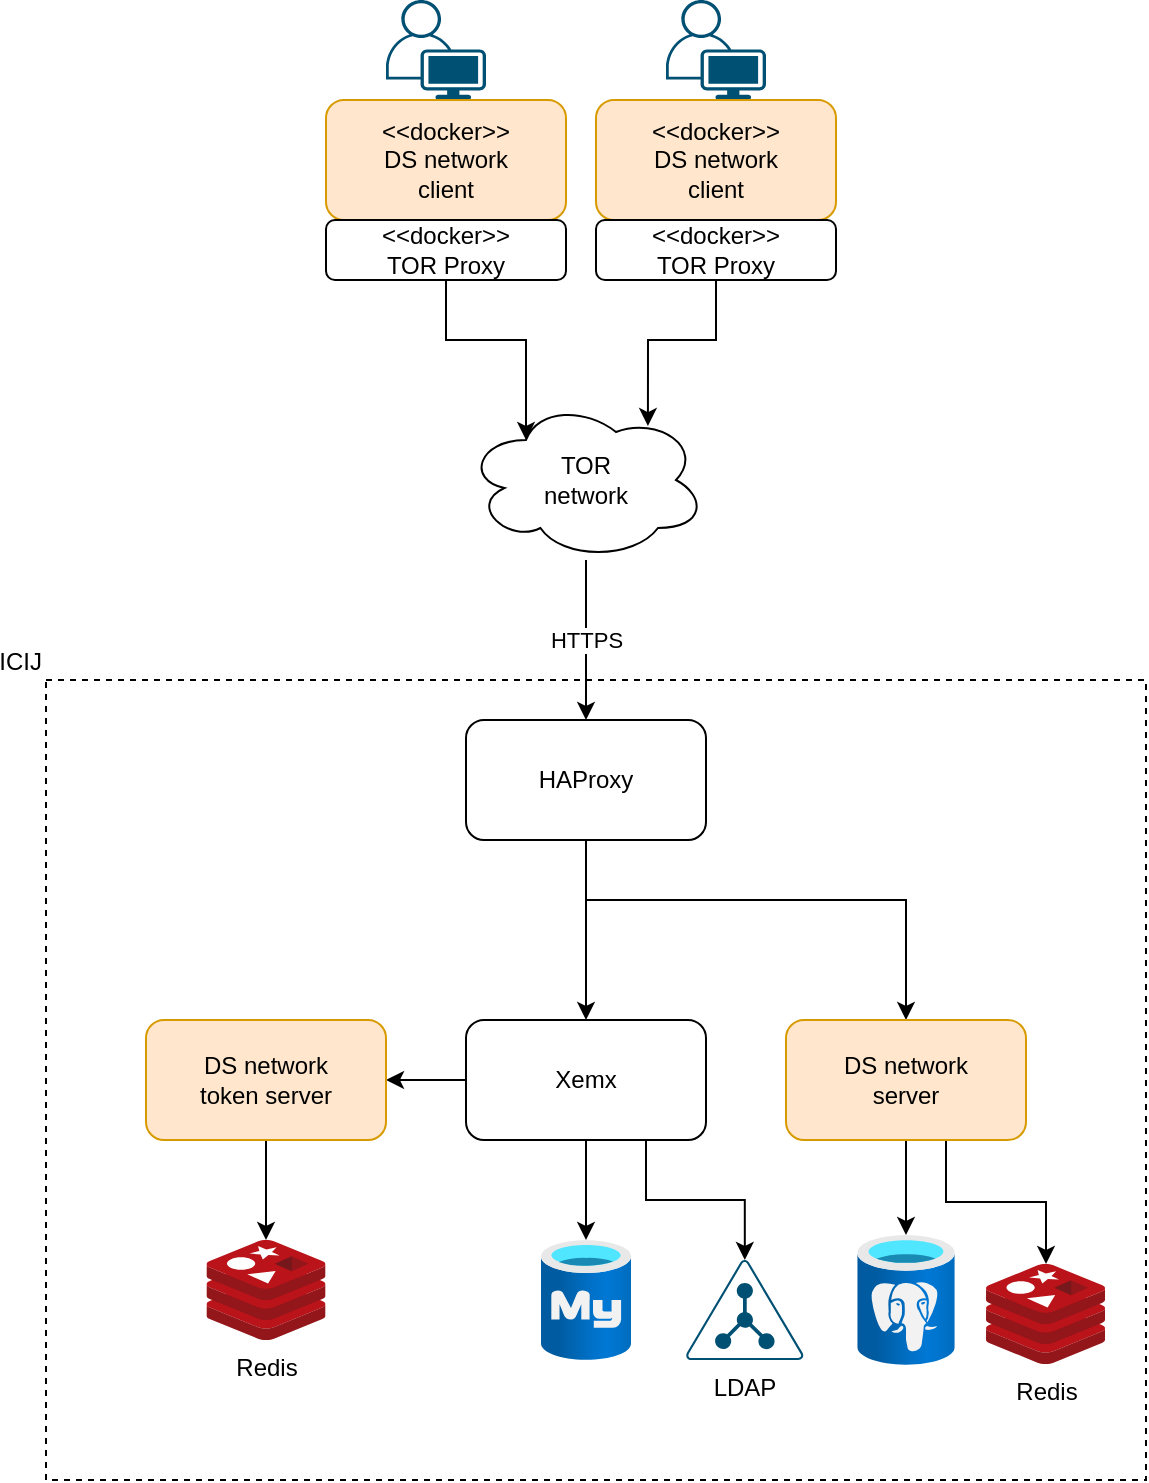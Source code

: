 <mxfile version="17.4.3" type="device"><diagram id="-WJqYuaZIrOUMyFi6twI" name="Page-1"><mxGraphModel dx="1422" dy="793" grid="1" gridSize="10" guides="1" tooltips="1" connect="1" arrows="1" fold="1" page="1" pageScale="1" pageWidth="827" pageHeight="1169" math="0" shadow="0"><root><mxCell id="0"/><mxCell id="1" parent="0"/><mxCell id="HldX3yoCjGLmtjkI9jXF-30" value="ICIJ" style="rounded=0;whiteSpace=wrap;html=1;dashed=1;align=right;labelPosition=left;verticalLabelPosition=top;verticalAlign=bottom;" vertex="1" parent="1"><mxGeometry x="120" y="370" width="550" height="400" as="geometry"/></mxCell><mxCell id="HldX3yoCjGLmtjkI9jXF-9" value="" style="edgeStyle=orthogonalEdgeStyle;rounded=0;orthogonalLoop=1;jettySize=auto;html=1;" edge="1" parent="1" source="HldX3yoCjGLmtjkI9jXF-1" target="HldX3yoCjGLmtjkI9jXF-8"><mxGeometry relative="1" as="geometry"><Array as="points"><mxPoint x="390" y="480"/><mxPoint x="550" y="480"/></Array></mxGeometry></mxCell><mxCell id="HldX3yoCjGLmtjkI9jXF-27" style="edgeStyle=orthogonalEdgeStyle;rounded=0;orthogonalLoop=1;jettySize=auto;html=1;entryX=0.5;entryY=0;entryDx=0;entryDy=0;" edge="1" parent="1" source="HldX3yoCjGLmtjkI9jXF-1" target="HldX3yoCjGLmtjkI9jXF-11"><mxGeometry relative="1" as="geometry"><Array as="points"/></mxGeometry></mxCell><mxCell id="HldX3yoCjGLmtjkI9jXF-1" value="HAProxy" style="rounded=1;whiteSpace=wrap;html=1;" vertex="1" parent="1"><mxGeometry x="330" y="390" width="120" height="60" as="geometry"/></mxCell><mxCell id="HldX3yoCjGLmtjkI9jXF-7" value="&lt;div&gt;HTTPS&lt;/div&gt;" style="edgeStyle=orthogonalEdgeStyle;rounded=0;orthogonalLoop=1;jettySize=auto;html=1;entryX=0.5;entryY=0;entryDx=0;entryDy=0;" edge="1" parent="1" source="HldX3yoCjGLmtjkI9jXF-2" target="HldX3yoCjGLmtjkI9jXF-1"><mxGeometry relative="1" as="geometry"><mxPoint x="390" y="380" as="targetPoint"/></mxGeometry></mxCell><mxCell id="HldX3yoCjGLmtjkI9jXF-2" value="&lt;div&gt;TOR&lt;/div&gt;&lt;div&gt;network&lt;br&gt;&lt;/div&gt;" style="ellipse;shape=cloud;whiteSpace=wrap;html=1;" vertex="1" parent="1"><mxGeometry x="330" y="230" width="120" height="80" as="geometry"/></mxCell><mxCell id="HldX3yoCjGLmtjkI9jXF-5" style="edgeStyle=orthogonalEdgeStyle;rounded=0;orthogonalLoop=1;jettySize=auto;html=1;entryX=0.25;entryY=0.25;entryDx=0;entryDy=0;entryPerimeter=0;exitX=0.5;exitY=1;exitDx=0;exitDy=0;" edge="1" parent="1" source="HldX3yoCjGLmtjkI9jXF-28" target="HldX3yoCjGLmtjkI9jXF-2"><mxGeometry relative="1" as="geometry"><mxPoint x="320" y="190" as="sourcePoint"/></mxGeometry></mxCell><mxCell id="HldX3yoCjGLmtjkI9jXF-3" value="" style="points=[[0.35,0,0],[0.98,0.51,0],[1,0.71,0],[0.67,1,0],[0,0.795,0],[0,0.65,0]];verticalLabelPosition=bottom;sketch=0;html=1;verticalAlign=top;aspect=fixed;align=center;pointerEvents=1;shape=mxgraph.cisco19.user;fillColor=#005073;strokeColor=none;" vertex="1" parent="1"><mxGeometry x="290" y="30" width="50" height="50" as="geometry"/></mxCell><mxCell id="HldX3yoCjGLmtjkI9jXF-6" style="edgeStyle=orthogonalEdgeStyle;rounded=0;orthogonalLoop=1;jettySize=auto;html=1;entryX=0.758;entryY=0.163;entryDx=0;entryDy=0;entryPerimeter=0;exitX=0.5;exitY=1;exitDx=0;exitDy=0;" edge="1" parent="1" source="HldX3yoCjGLmtjkI9jXF-29" target="HldX3yoCjGLmtjkI9jXF-2"><mxGeometry relative="1" as="geometry"/></mxCell><mxCell id="HldX3yoCjGLmtjkI9jXF-4" value="" style="points=[[0.35,0,0],[0.98,0.51,0],[1,0.71,0],[0.67,1,0],[0,0.795,0],[0,0.65,0]];verticalLabelPosition=bottom;sketch=0;html=1;verticalAlign=top;aspect=fixed;align=center;pointerEvents=1;shape=mxgraph.cisco19.user;fillColor=#005073;strokeColor=none;" vertex="1" parent="1"><mxGeometry x="430" y="30" width="50" height="50" as="geometry"/></mxCell><mxCell id="HldX3yoCjGLmtjkI9jXF-33" style="edgeStyle=orthogonalEdgeStyle;rounded=0;orthogonalLoop=1;jettySize=auto;html=1;" edge="1" parent="1" source="HldX3yoCjGLmtjkI9jXF-8" target="HldX3yoCjGLmtjkI9jXF-32"><mxGeometry relative="1" as="geometry"><Array as="points"><mxPoint x="570" y="631"/><mxPoint x="620" y="631"/></Array></mxGeometry></mxCell><mxCell id="HldX3yoCjGLmtjkI9jXF-38" style="edgeStyle=orthogonalEdgeStyle;rounded=0;orthogonalLoop=1;jettySize=auto;html=1;" edge="1" parent="1" source="HldX3yoCjGLmtjkI9jXF-8" target="HldX3yoCjGLmtjkI9jXF-36"><mxGeometry relative="1" as="geometry"/></mxCell><mxCell id="HldX3yoCjGLmtjkI9jXF-8" value="DS network&lt;br&gt;server" style="rounded=1;whiteSpace=wrap;html=1;fillColor=#ffe6cc;strokeColor=#d79b00;" vertex="1" parent="1"><mxGeometry x="490" y="540" width="120" height="60" as="geometry"/></mxCell><mxCell id="HldX3yoCjGLmtjkI9jXF-14" value="" style="edgeStyle=orthogonalEdgeStyle;rounded=0;orthogonalLoop=1;jettySize=auto;html=1;" edge="1" parent="1" source="HldX3yoCjGLmtjkI9jXF-11" target="HldX3yoCjGLmtjkI9jXF-12"><mxGeometry relative="1" as="geometry"/></mxCell><mxCell id="HldX3yoCjGLmtjkI9jXF-22" style="edgeStyle=orthogonalEdgeStyle;rounded=0;orthogonalLoop=1;jettySize=auto;html=1;entryX=0.5;entryY=0;entryDx=0;entryDy=0;entryPerimeter=0;exitX=0.5;exitY=1;exitDx=0;exitDy=0;" edge="1" parent="1" source="HldX3yoCjGLmtjkI9jXF-12"><mxGeometry relative="1" as="geometry"><mxPoint x="230" y="650" as="targetPoint"/></mxGeometry></mxCell><mxCell id="HldX3yoCjGLmtjkI9jXF-25" style="edgeStyle=orthogonalEdgeStyle;rounded=0;orthogonalLoop=1;jettySize=auto;html=1;entryX=0.5;entryY=0;entryDx=0;entryDy=0;entryPerimeter=0;exitX=0.75;exitY=1;exitDx=0;exitDy=0;" edge="1" parent="1" source="HldX3yoCjGLmtjkI9jXF-11" target="HldX3yoCjGLmtjkI9jXF-37"><mxGeometry relative="1" as="geometry"><mxPoint x="469" y="580" as="sourcePoint"/><mxPoint x="470" y="750" as="targetPoint"/><Array as="points"><mxPoint x="420" y="630"/><mxPoint x="469" y="630"/></Array></mxGeometry></mxCell><mxCell id="HldX3yoCjGLmtjkI9jXF-26" value="" style="edgeStyle=orthogonalEdgeStyle;rounded=0;orthogonalLoop=1;jettySize=auto;html=1;" edge="1" parent="1" source="HldX3yoCjGLmtjkI9jXF-11" target="HldX3yoCjGLmtjkI9jXF-35"><mxGeometry relative="1" as="geometry"><mxPoint x="390" y="655" as="targetPoint"/></mxGeometry></mxCell><mxCell id="HldX3yoCjGLmtjkI9jXF-11" value="Xemx" style="rounded=1;whiteSpace=wrap;html=1;" vertex="1" parent="1"><mxGeometry x="330" y="540" width="120" height="60" as="geometry"/></mxCell><mxCell id="HldX3yoCjGLmtjkI9jXF-12" value="&lt;div&gt;DS network&lt;/div&gt;&lt;div&gt;token server&lt;br&gt;&lt;/div&gt;" style="rounded=1;whiteSpace=wrap;html=1;fillColor=#ffe6cc;strokeColor=#d79b00;" vertex="1" parent="1"><mxGeometry x="170" y="540" width="120" height="60" as="geometry"/></mxCell><mxCell id="HldX3yoCjGLmtjkI9jXF-19" value="&amp;lt;&amp;lt;docker&amp;gt;&amp;gt;&lt;br&gt;DS network&lt;br&gt;client" style="rounded=1;whiteSpace=wrap;html=1;fillColor=#ffe6cc;strokeColor=#d79b00;" vertex="1" parent="1"><mxGeometry x="395" y="80" width="120" height="60" as="geometry"/></mxCell><mxCell id="HldX3yoCjGLmtjkI9jXF-20" value="&amp;lt;&amp;lt;docker&amp;gt;&amp;gt;&lt;br&gt;DS network&lt;br&gt;client" style="rounded=1;whiteSpace=wrap;html=1;fillColor=#ffe6cc;strokeColor=#d79b00;" vertex="1" parent="1"><mxGeometry x="260" y="80" width="120" height="60" as="geometry"/></mxCell><mxCell id="HldX3yoCjGLmtjkI9jXF-28" value="&amp;lt;&amp;lt;docker&amp;gt;&amp;gt;&lt;br&gt;TOR Proxy" style="rounded=1;whiteSpace=wrap;html=1;" vertex="1" parent="1"><mxGeometry x="260" y="140" width="120" height="30" as="geometry"/></mxCell><mxCell id="HldX3yoCjGLmtjkI9jXF-29" value="&amp;lt;&amp;lt;docker&amp;gt;&amp;gt;&lt;br&gt;TOR Proxy" style="rounded=1;whiteSpace=wrap;html=1;" vertex="1" parent="1"><mxGeometry x="395" y="140" width="120" height="30" as="geometry"/></mxCell><mxCell id="HldX3yoCjGLmtjkI9jXF-31" value="Redis" style="sketch=0;aspect=fixed;html=1;points=[];align=center;image;fontSize=12;image=img/lib/mscae/Cache_Redis_Product.svg;dashed=1;" vertex="1" parent="1"><mxGeometry x="200.24" y="650" width="59.52" height="50" as="geometry"/></mxCell><mxCell id="HldX3yoCjGLmtjkI9jXF-32" value="Redis" style="sketch=0;aspect=fixed;html=1;points=[];align=center;image;fontSize=12;image=img/lib/mscae/Cache_Redis_Product.svg;dashed=1;" vertex="1" parent="1"><mxGeometry x="590" y="662" width="59.52" height="50" as="geometry"/></mxCell><mxCell id="HldX3yoCjGLmtjkI9jXF-35" value="" style="aspect=fixed;html=1;points=[];align=center;image;fontSize=12;image=img/lib/azure2/databases/Azure_Database_MySQL_Server.svg;dashed=1;" vertex="1" parent="1"><mxGeometry x="367.5" y="650" width="45" height="60" as="geometry"/></mxCell><mxCell id="HldX3yoCjGLmtjkI9jXF-36" value="" style="aspect=fixed;html=1;points=[];align=center;image;fontSize=12;image=img/lib/azure2/databases/Azure_Database_PostgreSQL_Server.svg;dashed=1;" vertex="1" parent="1"><mxGeometry x="525.63" y="647.5" width="48.75" height="65" as="geometry"/></mxCell><mxCell id="HldX3yoCjGLmtjkI9jXF-37" value="LDAP" style="points=[[0.5,0,0],[0.765,0.48,0],[0.99,0.98,0],[0.5,1,0],[0.01,0.98,0],[0.235,0.48,0]];verticalLabelPosition=bottom;sketch=0;html=1;verticalAlign=top;aspect=fixed;align=center;pointerEvents=1;shape=mxgraph.cisco19.ldap;fillColor=#005073;strokeColor=none;dashed=1;" vertex="1" parent="1"><mxGeometry x="440" y="660" width="58.82" height="50" as="geometry"/></mxCell></root></mxGraphModel></diagram></mxfile>